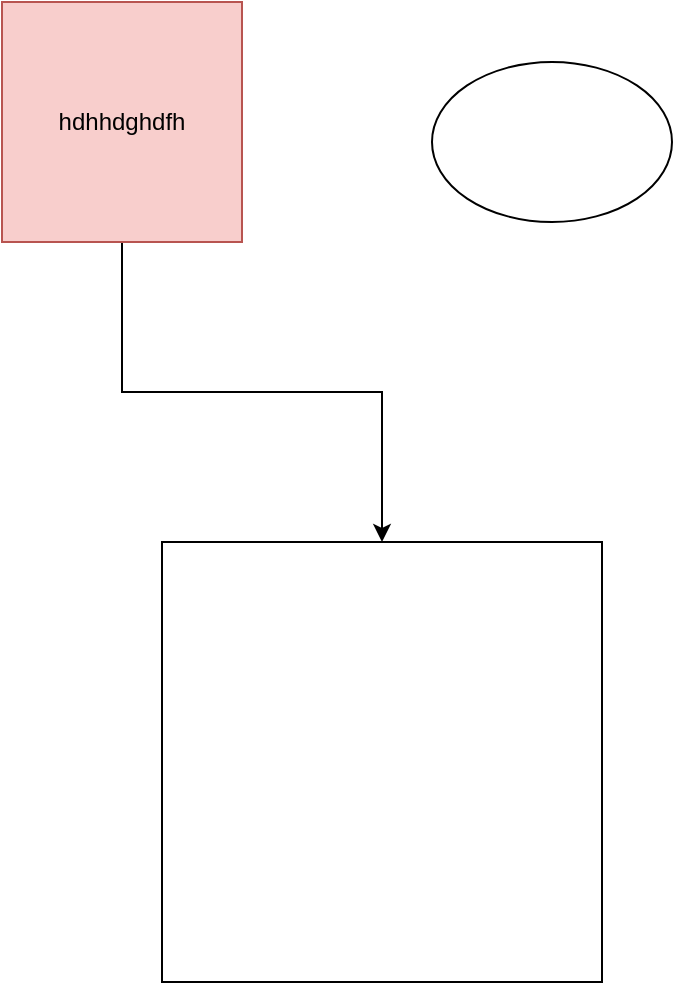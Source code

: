 <mxfile version="26.0.11">
  <diagram name="Page-1" id="_zR_we_XT0NCM1luIQo3">
    <mxGraphModel dx="1304" dy="1090" grid="1" gridSize="10" guides="1" tooltips="1" connect="1" arrows="1" fold="1" page="1" pageScale="1" pageWidth="850" pageHeight="1100" math="0" shadow="0">
      <root>
        <mxCell id="0" />
        <mxCell id="1" parent="0" />
        <mxCell id="hgqjRv6TyUBZQzCC30nf-2" style="edgeStyle=orthogonalEdgeStyle;rounded=0;orthogonalLoop=1;jettySize=auto;html=1;" parent="1" source="hgqjRv6TyUBZQzCC30nf-1" target="hgqjRv6TyUBZQzCC30nf-3" edge="1">
          <mxGeometry relative="1" as="geometry">
            <mxPoint x="330" y="270" as="targetPoint" />
          </mxGeometry>
        </mxCell>
        <mxCell id="hgqjRv6TyUBZQzCC30nf-1" value="hdhhdghdfh" style="whiteSpace=wrap;html=1;aspect=fixed;fillColor=#f8cecc;strokeColor=#b85450;" parent="1" vertex="1">
          <mxGeometry x="90" y="110" width="120" height="120" as="geometry" />
        </mxCell>
        <mxCell id="hgqjRv6TyUBZQzCC30nf-3" value="" style="whiteSpace=wrap;html=1;aspect=fixed;" parent="1" vertex="1">
          <mxGeometry x="170" y="380" width="220" height="220" as="geometry" />
        </mxCell>
        <mxCell id="x4EuWbyx2Kk6SoZcEGUZ-1" value="" style="ellipse;whiteSpace=wrap;html=1;" vertex="1" parent="1">
          <mxGeometry x="305" y="140" width="120" height="80" as="geometry" />
        </mxCell>
      </root>
    </mxGraphModel>
  </diagram>
</mxfile>
